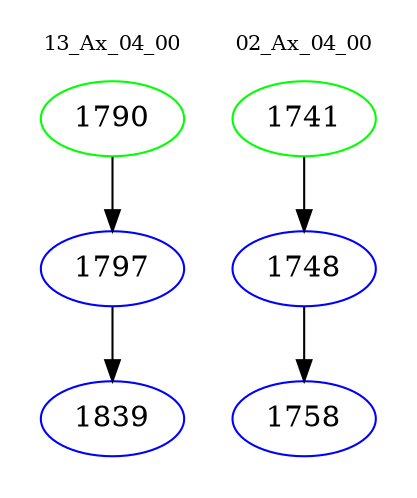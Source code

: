 digraph{
subgraph cluster_0 {
color = white
label = "13_Ax_04_00";
fontsize=10;
T0_1790 [label="1790", color="green"]
T0_1790 -> T0_1797 [color="black"]
T0_1797 [label="1797", color="blue"]
T0_1797 -> T0_1839 [color="black"]
T0_1839 [label="1839", color="blue"]
}
subgraph cluster_1 {
color = white
label = "02_Ax_04_00";
fontsize=10;
T1_1741 [label="1741", color="green"]
T1_1741 -> T1_1748 [color="black"]
T1_1748 [label="1748", color="blue"]
T1_1748 -> T1_1758 [color="black"]
T1_1758 [label="1758", color="blue"]
}
}
